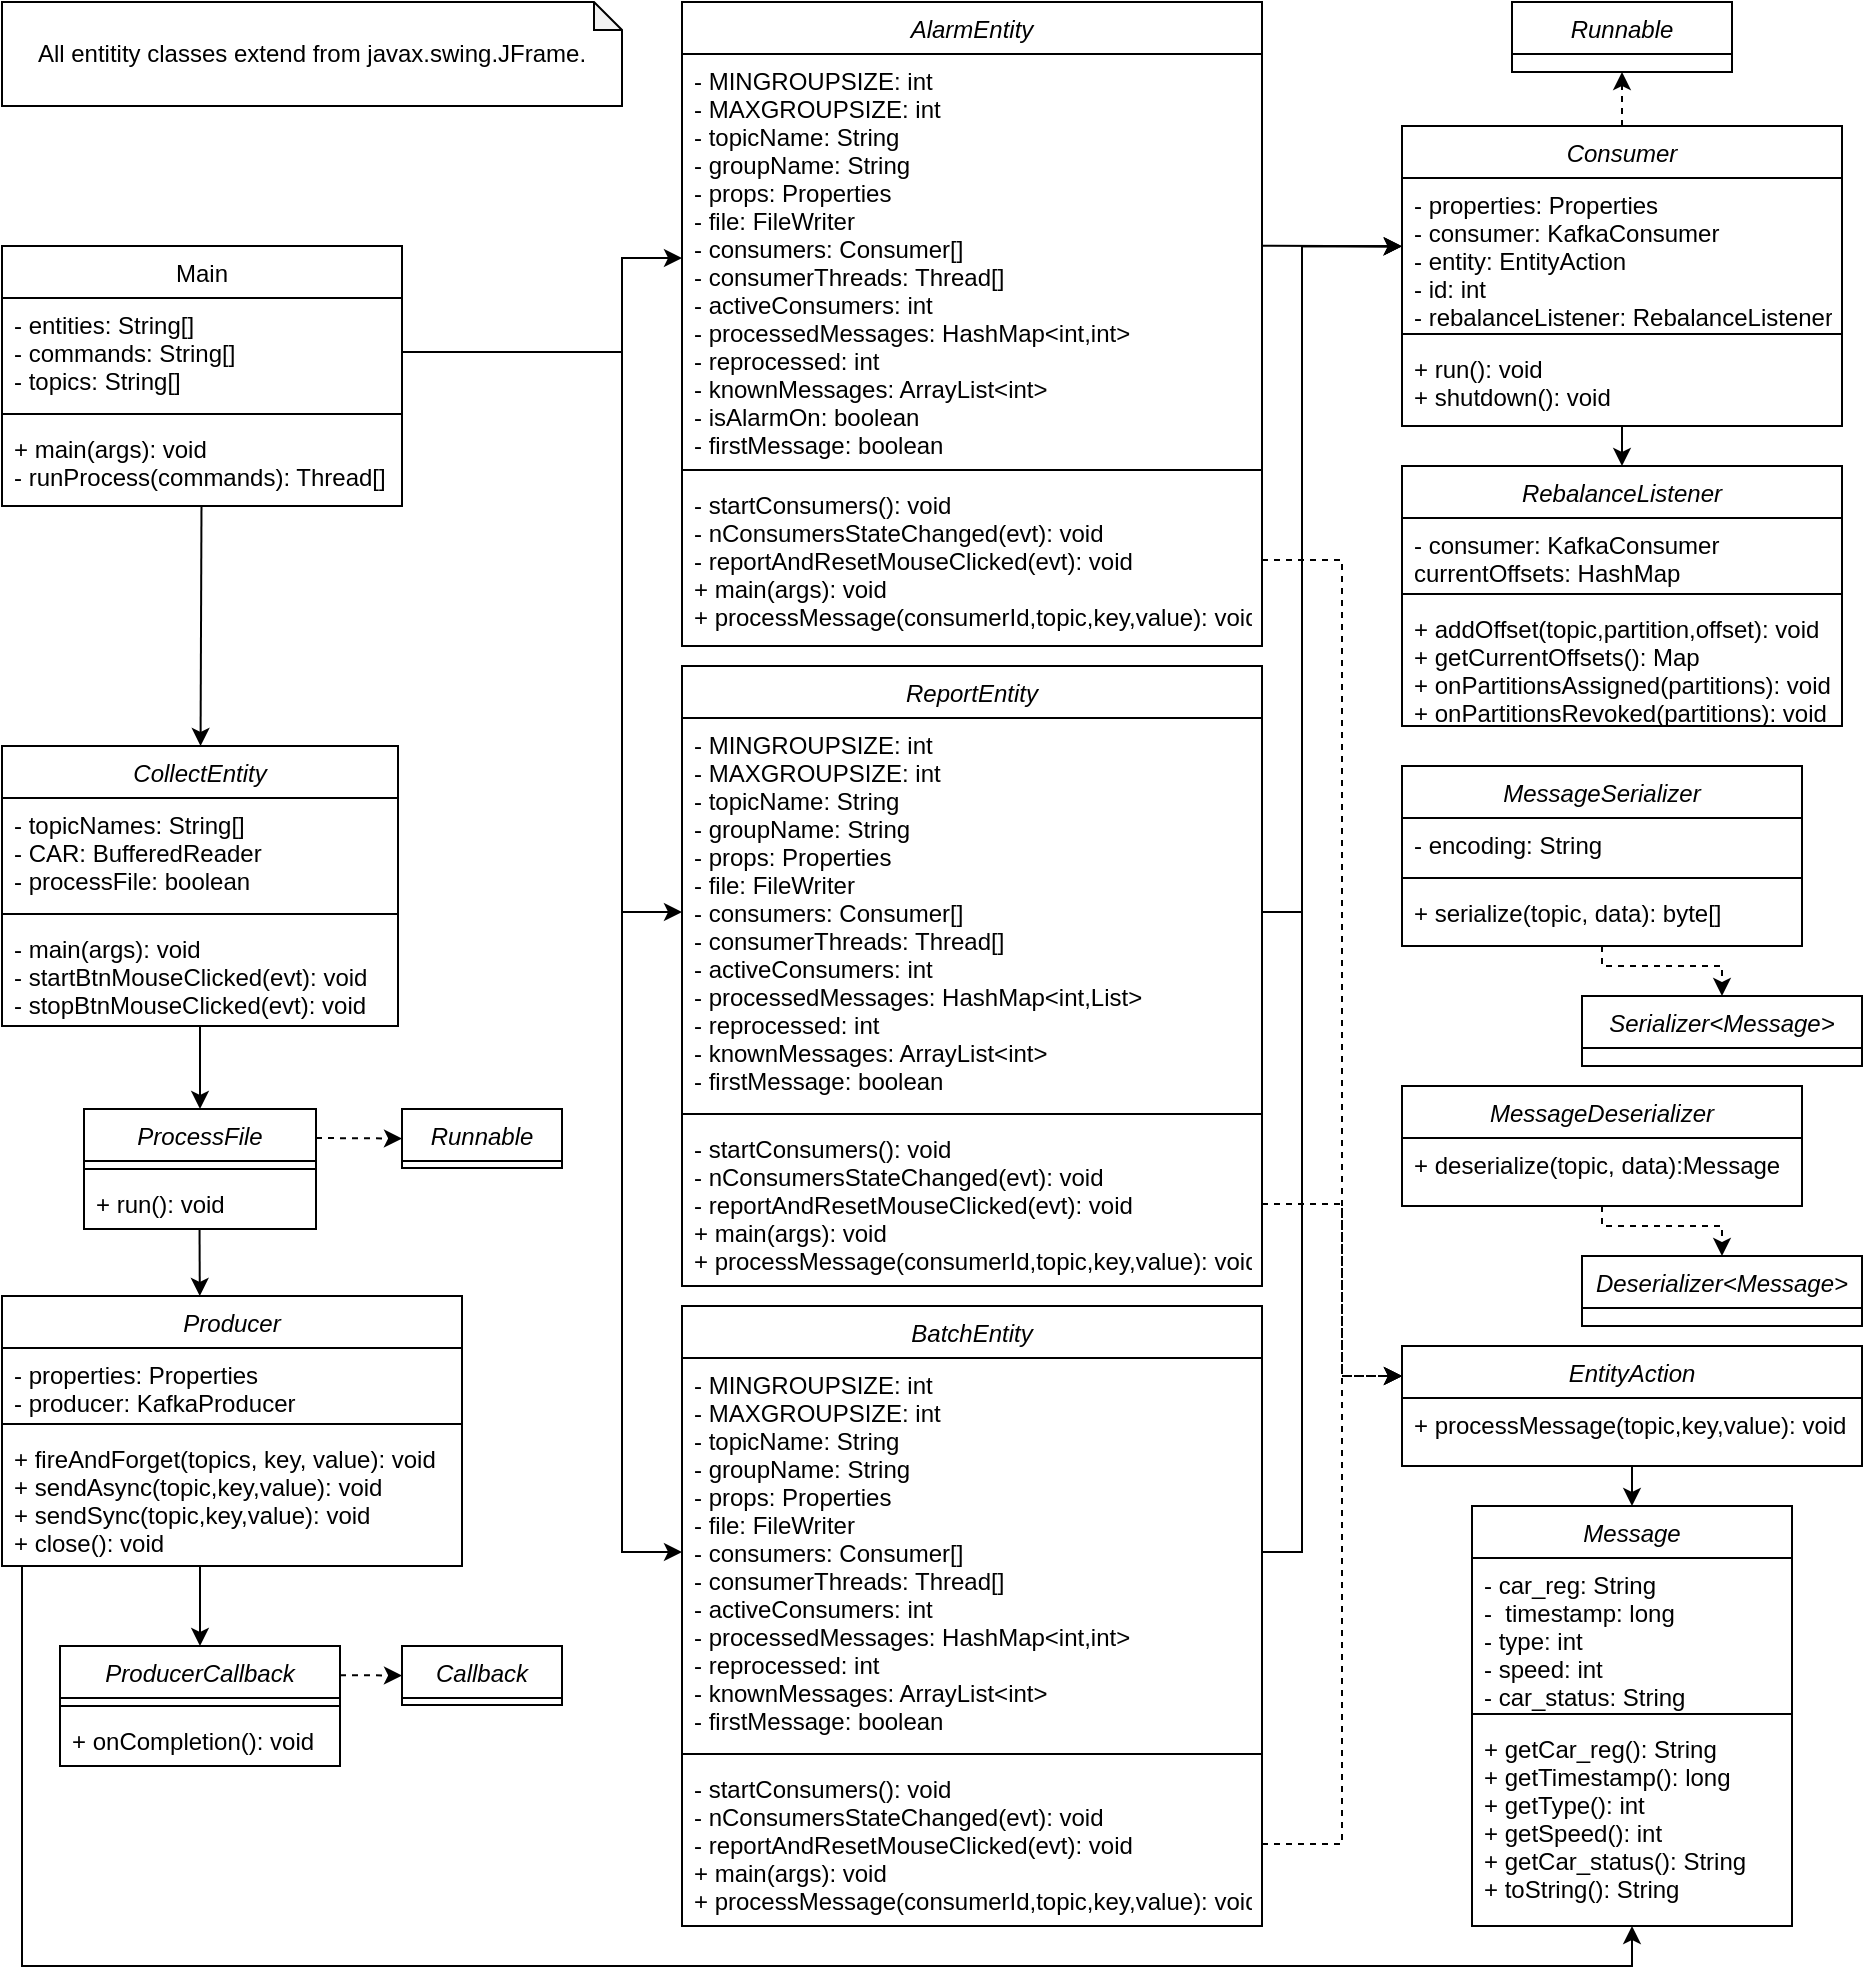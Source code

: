<mxfile version="12.9.14"><diagram id="C5RBs43oDa-KdzZeNtuy" name="Page-1"><mxGraphModel dx="1570" dy="995" grid="1" gridSize="10" guides="1" tooltips="1" connect="1" arrows="1" fold="1" page="1" pageScale="1" pageWidth="827" pageHeight="1169" math="0" shadow="0"><root><mxCell id="WIyWlLk6GJQsqaUBKTNV-0"/><mxCell id="WIyWlLk6GJQsqaUBKTNV-1" parent="WIyWlLk6GJQsqaUBKTNV-0"/><mxCell id="ToIGd6SD2si8wc4XMmvO-123" style="edgeStyle=none;rounded=0;orthogonalLoop=1;jettySize=auto;html=1;exitX=1;exitY=0.5;exitDx=0;exitDy=0;entryX=0;entryY=0.5;entryDx=0;entryDy=0;" parent="WIyWlLk6GJQsqaUBKTNV-1" source="zkfFHV4jXpPFQw0GAbJ--14" target="ToIGd6SD2si8wc4XMmvO-56" edge="1"><mxGeometry relative="1" as="geometry"><mxPoint x="340" y="423" as="targetPoint"/><Array as="points"><mxPoint x="310" y="175"/><mxPoint x="310" y="455"/></Array></mxGeometry></mxCell><mxCell id="ToIGd6SD2si8wc4XMmvO-124" style="edgeStyle=none;rounded=0;orthogonalLoop=1;jettySize=auto;html=1;" parent="WIyWlLk6GJQsqaUBKTNV-1" source="zkfFHV4jXpPFQw0GAbJ--13" target="ToIGd6SD2si8wc4XMmvO-75" edge="1"><mxGeometry relative="1" as="geometry"/></mxCell><mxCell id="ToIGd6SD2si8wc4XMmvO-125" style="edgeStyle=none;rounded=0;orthogonalLoop=1;jettySize=auto;html=1;exitX=1;exitY=0.5;exitDx=0;exitDy=0;entryX=0;entryY=0.5;entryDx=0;entryDy=0;" parent="WIyWlLk6GJQsqaUBKTNV-1" source="zkfFHV4jXpPFQw0GAbJ--14" target="ToIGd6SD2si8wc4XMmvO-66" edge="1"><mxGeometry relative="1" as="geometry"><Array as="points"><mxPoint x="310" y="175"/><mxPoint x="310" y="775"/></Array></mxGeometry></mxCell><mxCell id="ToIGd6SD2si8wc4XMmvO-106" style="rounded=0;orthogonalLoop=1;jettySize=auto;html=1;exitX=1;exitY=0.47;exitDx=0;exitDy=0;entryX=0;entryY=0.461;entryDx=0;entryDy=0;exitPerimeter=0;entryPerimeter=0;" parent="WIyWlLk6GJQsqaUBKTNV-1" source="zkfFHV4jXpPFQw0GAbJ--1" target="ToIGd6SD2si8wc4XMmvO-13" edge="1"><mxGeometry relative="1" as="geometry"><mxPoint x="640" y="82" as="sourcePoint"/><mxPoint x="810" y="72" as="targetPoint"/></mxGeometry></mxCell><mxCell id="ToIGd6SD2si8wc4XMmvO-108" style="edgeStyle=none;rounded=0;orthogonalLoop=1;jettySize=auto;html=1;exitX=1;exitY=0.5;exitDx=0;exitDy=0;entryX=0;entryY=0.461;entryDx=0;entryDy=0;entryPerimeter=0;" parent="WIyWlLk6GJQsqaUBKTNV-1" source="ToIGd6SD2si8wc4XMmvO-56" target="ToIGd6SD2si8wc4XMmvO-13" edge="1"><mxGeometry relative="1" as="geometry"><mxPoint x="570" y="423" as="sourcePoint"/><mxPoint x="800" y="72" as="targetPoint"/><Array as="points"><mxPoint x="650" y="455"/><mxPoint x="650" y="122"/></Array></mxGeometry></mxCell><mxCell id="ToIGd6SD2si8wc4XMmvO-119" style="edgeStyle=none;rounded=0;orthogonalLoop=1;jettySize=auto;html=1;exitX=0.5;exitY=0;exitDx=0;exitDy=0;entryX=0.5;entryY=1;entryDx=0;entryDy=0;dashed=1;" parent="WIyWlLk6GJQsqaUBKTNV-1" source="ToIGd6SD2si8wc4XMmvO-12" target="ToIGd6SD2si8wc4XMmvO-105" edge="1"><mxGeometry relative="1" as="geometry"/></mxCell><mxCell id="ToIGd6SD2si8wc4XMmvO-117" style="edgeStyle=none;rounded=0;orthogonalLoop=1;jettySize=auto;html=1;exitX=0.5;exitY=1;exitDx=0;exitDy=0;" parent="WIyWlLk6GJQsqaUBKTNV-1" source="ToIGd6SD2si8wc4XMmvO-20" target="djzo6ufo9BDsTXy2vTXH-25" edge="1"><mxGeometry relative="1" as="geometry"/></mxCell><mxCell id="ToIGd6SD2si8wc4XMmvO-122" style="edgeStyle=none;rounded=0;orthogonalLoop=1;jettySize=auto;html=1;exitX=1;exitY=0.5;exitDx=0;exitDy=0;entryX=0;entryY=0.5;entryDx=0;entryDy=0;" parent="WIyWlLk6GJQsqaUBKTNV-1" source="zkfFHV4jXpPFQw0GAbJ--14" target="zkfFHV4jXpPFQw0GAbJ--1" edge="1"><mxGeometry relative="1" as="geometry"><mxPoint x="150" y="169.0" as="targetPoint"/><Array as="points"><mxPoint x="310" y="175"/><mxPoint x="310" y="128"/></Array></mxGeometry></mxCell><mxCell id="ToIGd6SD2si8wc4XMmvO-129" style="edgeStyle=none;rounded=0;orthogonalLoop=1;jettySize=auto;html=1;exitX=0.5;exitY=1;exitDx=0;exitDy=0;entryX=0.5;entryY=0;entryDx=0;entryDy=0;dashed=1;" parent="WIyWlLk6GJQsqaUBKTNV-1" source="ToIGd6SD2si8wc4XMmvO-32" target="ToIGd6SD2si8wc4XMmvO-102" edge="1"><mxGeometry relative="1" as="geometry"><Array as="points"><mxPoint x="800" y="612"/><mxPoint x="860" y="612"/></Array></mxGeometry></mxCell><mxCell id="ToIGd6SD2si8wc4XMmvO-130" style="edgeStyle=none;rounded=0;orthogonalLoop=1;jettySize=auto;html=1;exitX=0.5;exitY=1;exitDx=0;exitDy=0;entryX=0.5;entryY=0;entryDx=0;entryDy=0;dashed=1;" parent="WIyWlLk6GJQsqaUBKTNV-1" source="ToIGd6SD2si8wc4XMmvO-28" target="ToIGd6SD2si8wc4XMmvO-104" edge="1"><mxGeometry relative="1" as="geometry"><Array as="points"><mxPoint x="800" y="482"/><mxPoint x="860" y="482"/></Array></mxGeometry></mxCell><mxCell id="ToIGd6SD2si8wc4XMmvO-131" style="edgeStyle=none;rounded=0;orthogonalLoop=1;jettySize=auto;html=1;exitX=1;exitY=0.5;exitDx=0;exitDy=0;entryX=-0.001;entryY=0.464;entryDx=0;entryDy=0;entryPerimeter=0;" parent="WIyWlLk6GJQsqaUBKTNV-1" source="ToIGd6SD2si8wc4XMmvO-66" target="ToIGd6SD2si8wc4XMmvO-13" edge="1"><mxGeometry relative="1" as="geometry"><mxPoint x="800" y="112" as="targetPoint"/><Array as="points"><mxPoint x="650" y="775"/><mxPoint x="650" y="132"/><mxPoint x="650" y="122"/></Array></mxGeometry></mxCell><mxCell id="ToIGd6SD2si8wc4XMmvO-135" style="edgeStyle=none;rounded=0;orthogonalLoop=1;jettySize=auto;html=1;" parent="WIyWlLk6GJQsqaUBKTNV-1" target="djzo6ufo9BDsTXy2vTXH-25" edge="1"><mxGeometry relative="1" as="geometry"><mxPoint x="10" y="782" as="sourcePoint"/><Array as="points"><mxPoint x="10" y="982"/><mxPoint x="815" y="982"/></Array></mxGeometry></mxCell><mxCell id="ToIGd6SD2si8wc4XMmvO-132" style="edgeStyle=none;rounded=0;orthogonalLoop=1;jettySize=auto;html=1;entryX=0;entryY=0.25;entryDx=0;entryDy=0;dashed=1;exitX=1;exitY=0.5;exitDx=0;exitDy=0;" parent="WIyWlLk6GJQsqaUBKTNV-1" source="zkfFHV4jXpPFQw0GAbJ--5" target="ToIGd6SD2si8wc4XMmvO-20" edge="1"><mxGeometry relative="1" as="geometry"><mxPoint x="430" y="169.0" as="sourcePoint"/><Array as="points"><mxPoint x="670" y="279"/><mxPoint x="670" y="687"/></Array></mxGeometry></mxCell><mxCell id="ToIGd6SD2si8wc4XMmvO-133" style="edgeStyle=none;rounded=0;orthogonalLoop=1;jettySize=auto;html=1;entryX=0;entryY=0.25;entryDx=0;entryDy=0;dashed=1;exitX=1;exitY=0.5;exitDx=0;exitDy=0;" parent="WIyWlLk6GJQsqaUBKTNV-1" source="ToIGd6SD2si8wc4XMmvO-61" target="ToIGd6SD2si8wc4XMmvO-20" edge="1"><mxGeometry relative="1" as="geometry"><Array as="points"><mxPoint x="670" y="601"/><mxPoint x="670" y="687"/></Array></mxGeometry></mxCell><mxCell id="ToIGd6SD2si8wc4XMmvO-134" style="edgeStyle=none;rounded=0;orthogonalLoop=1;jettySize=auto;html=1;entryX=0;entryY=0.25;entryDx=0;entryDy=0;dashed=1;exitX=1;exitY=0.5;exitDx=0;exitDy=0;" parent="WIyWlLk6GJQsqaUBKTNV-1" source="ToIGd6SD2si8wc4XMmvO-71" target="ToIGd6SD2si8wc4XMmvO-20" edge="1"><mxGeometry relative="1" as="geometry"><mxPoint x="650" y="742" as="sourcePoint"/><Array as="points"><mxPoint x="670" y="921"/><mxPoint x="670" y="687"/></Array></mxGeometry></mxCell><mxCell id="djzo6ufo9BDsTXy2vTXH-6" style="edgeStyle=none;rounded=0;orthogonalLoop=1;jettySize=auto;html=1;dashed=1;entryX=0;entryY=0.5;entryDx=0;entryDy=0;" edge="1" parent="WIyWlLk6GJQsqaUBKTNV-1" target="djzo6ufo9BDsTXy2vTXH-5"><mxGeometry relative="1" as="geometry"><mxPoint x="157" y="568" as="sourcePoint"/><mxPoint x="272" y="522" as="targetPoint"/><Array as="points"/></mxGeometry></mxCell><mxCell id="djzo6ufo9BDsTXy2vTXH-7" style="edgeStyle=none;rounded=0;orthogonalLoop=1;jettySize=auto;html=1;entryX=0.5;entryY=0;entryDx=0;entryDy=0;exitX=0.5;exitY=1;exitDx=0;exitDy=0;exitPerimeter=0;" edge="1" parent="WIyWlLk6GJQsqaUBKTNV-1" source="ToIGd6SD2si8wc4XMmvO-83" target="djzo6ufo9BDsTXy2vTXH-1"><mxGeometry relative="1" as="geometry"><mxPoint x="166.5" y="622" as="sourcePoint"/><mxPoint x="524" y="537" as="targetPoint"/><Array as="points"/></mxGeometry></mxCell><mxCell id="djzo6ufo9BDsTXy2vTXH-8" value="&lt;div align=&quot;center&quot;&gt;All entitity classes extend from javax.swing.JFrame.&lt;/div&gt;" style="shape=note;whiteSpace=wrap;html=1;backgroundOutline=1;darkOpacity=0.05;align=center;size=14;" vertex="1" parent="WIyWlLk6GJQsqaUBKTNV-1"><mxGeometry width="310" height="52" as="geometry"/></mxCell><mxCell id="djzo6ufo9BDsTXy2vTXH-15" style="edgeStyle=none;rounded=0;orthogonalLoop=1;jettySize=auto;html=1;entryX=0.43;entryY=0;entryDx=0;entryDy=0;entryPerimeter=0;exitX=0.498;exitY=1.004;exitDx=0;exitDy=0;exitPerimeter=0;" edge="1" parent="WIyWlLk6GJQsqaUBKTNV-1" source="djzo6ufo9BDsTXy2vTXH-4" target="ToIGd6SD2si8wc4XMmvO-88"><mxGeometry relative="1" as="geometry"><mxPoint x="115" y="613" as="sourcePoint"/><mxPoint x="109.0" y="563.5" as="targetPoint"/><Array as="points"/></mxGeometry></mxCell><mxCell id="djzo6ufo9BDsTXy2vTXH-18" style="edgeStyle=none;rounded=0;orthogonalLoop=1;jettySize=auto;html=1;dashed=1;entryX=0;entryY=0.5;entryDx=0;entryDy=0;" edge="1" parent="WIyWlLk6GJQsqaUBKTNV-1" target="djzo6ufo9BDsTXy2vTXH-22"><mxGeometry relative="1" as="geometry"><mxPoint x="157" y="836.5" as="sourcePoint"/><mxPoint x="272" y="790.5" as="targetPoint"/><Array as="points"/></mxGeometry></mxCell><mxCell id="djzo6ufo9BDsTXy2vTXH-23" style="edgeStyle=none;rounded=0;orthogonalLoop=1;jettySize=auto;html=1;entryX=0.5;entryY=0;entryDx=0;entryDy=0;" edge="1" parent="WIyWlLk6GJQsqaUBKTNV-1" target="djzo6ufo9BDsTXy2vTXH-19"><mxGeometry relative="1" as="geometry"><mxPoint x="99" y="782" as="sourcePoint"/><mxPoint x="125" y="657.0" as="targetPoint"/><Array as="points"/></mxGeometry></mxCell><mxCell id="djzo6ufo9BDsTXy2vTXH-37" style="edgeStyle=none;rounded=0;orthogonalLoop=1;jettySize=auto;html=1;entryX=0.5;entryY=0;entryDx=0;entryDy=0;" edge="1" parent="WIyWlLk6GJQsqaUBKTNV-1" source="ToIGd6SD2si8wc4XMmvO-12" target="djzo6ufo9BDsTXy2vTXH-33"><mxGeometry relative="1" as="geometry"><mxPoint x="820.0" y="72" as="sourcePoint"/><mxPoint x="820.0" y="45" as="targetPoint"/></mxGeometry></mxCell><mxCell id="ToIGd6SD2si8wc4XMmvO-55" value="ReportEntity" style="swimlane;fontStyle=2;align=center;verticalAlign=top;childLayout=stackLayout;horizontal=1;startSize=26;horizontalStack=0;resizeParent=1;resizeLast=0;collapsible=1;marginBottom=0;rounded=0;shadow=0;strokeWidth=1;" parent="WIyWlLk6GJQsqaUBKTNV-1" vertex="1"><mxGeometry x="340" y="332" width="290" height="310" as="geometry"><mxRectangle x="230" y="140" width="160" height="26" as="alternateBounds"/></mxGeometry></mxCell><mxCell id="ToIGd6SD2si8wc4XMmvO-56" value="- MINGROUPSIZE: int&#xA;- MAXGROUPSIZE: int&#xA;- topicName: String&#xA;- groupName: String&#xA;- props: Properties&#xA;- file: FileWriter&#xA;- consumers: Consumer[]&#xA;- consumerThreads: Thread[]&#xA;- activeConsumers: int&#xA;- processedMessages: HashMap&lt;int,List&gt;&#xA;- reprocessed: int&#xA;- knownMessages: ArrayList&lt;int&gt;&#xA;- firstMessage: boolean&#xA;&#xA;&#xA;&#xA;&#xA;" style="text;align=left;verticalAlign=top;spacingLeft=4;spacingRight=4;overflow=hidden;rotatable=0;points=[[0,0.5],[1,0.5]];portConstraint=eastwest;" parent="ToIGd6SD2si8wc4XMmvO-55" vertex="1"><mxGeometry y="26" width="290" height="194" as="geometry"/></mxCell><mxCell id="ToIGd6SD2si8wc4XMmvO-60" value="" style="line;html=1;strokeWidth=1;align=left;verticalAlign=middle;spacingTop=-1;spacingLeft=3;spacingRight=3;rotatable=0;labelPosition=right;points=[];portConstraint=eastwest;" parent="ToIGd6SD2si8wc4XMmvO-55" vertex="1"><mxGeometry y="220" width="290" height="8" as="geometry"/></mxCell><mxCell id="ToIGd6SD2si8wc4XMmvO-61" value="- startConsumers(): void&#xA;- nConsumersStateChanged(evt): void&#xA;- reportAndResetMouseClicked(evt): void&#xA;+ main(args): void&#xA;+ processMessage(consumerId,topic,key,value): void" style="text;align=left;verticalAlign=top;spacingLeft=4;spacingRight=4;overflow=hidden;rotatable=0;points=[[0,0.5],[1,0.5]];portConstraint=eastwest;" parent="ToIGd6SD2si8wc4XMmvO-55" vertex="1"><mxGeometry y="228" width="290" height="82" as="geometry"/></mxCell><mxCell id="ToIGd6SD2si8wc4XMmvO-65" value="BatchEntity" style="swimlane;fontStyle=2;align=center;verticalAlign=top;childLayout=stackLayout;horizontal=1;startSize=26;horizontalStack=0;resizeParent=1;resizeLast=0;collapsible=1;marginBottom=0;rounded=0;shadow=0;strokeWidth=1;" parent="WIyWlLk6GJQsqaUBKTNV-1" vertex="1"><mxGeometry x="340" y="652" width="290" height="310" as="geometry"><mxRectangle x="230" y="140" width="160" height="26" as="alternateBounds"/></mxGeometry></mxCell><mxCell id="ToIGd6SD2si8wc4XMmvO-66" value="- MINGROUPSIZE: int&#xA;- MAXGROUPSIZE: int&#xA;- topicName: String&#xA;- groupName: String&#xA;- props: Properties&#xA;- file: FileWriter&#xA;- consumers: Consumer[]&#xA;- consumerThreads: Thread[]&#xA;- activeConsumers: int&#xA;- processedMessages: HashMap&lt;int,int&gt;&#xA;- reprocessed: int&#xA;- knownMessages: ArrayList&lt;int&gt;&#xA;- firstMessage: boolean&#xA;&#xA;&#xA;&#xA;&#xA;&#xA;&#xA;" style="text;align=left;verticalAlign=top;spacingLeft=4;spacingRight=4;overflow=hidden;rotatable=0;points=[[0,0.5],[1,0.5]];portConstraint=eastwest;" parent="ToIGd6SD2si8wc4XMmvO-65" vertex="1"><mxGeometry y="26" width="290" height="194" as="geometry"/></mxCell><mxCell id="ToIGd6SD2si8wc4XMmvO-70" value="" style="line;html=1;strokeWidth=1;align=left;verticalAlign=middle;spacingTop=-1;spacingLeft=3;spacingRight=3;rotatable=0;labelPosition=right;points=[];portConstraint=eastwest;" parent="ToIGd6SD2si8wc4XMmvO-65" vertex="1"><mxGeometry y="220" width="290" height="8" as="geometry"/></mxCell><mxCell id="ToIGd6SD2si8wc4XMmvO-71" value="- startConsumers(): void&#xA;- nConsumersStateChanged(evt): void&#xA;- reportAndResetMouseClicked(evt): void&#xA;+ main(args): void&#xA;+ processMessage(consumerId,topic,key,value): void" style="text;align=left;verticalAlign=top;spacingLeft=4;spacingRight=4;overflow=hidden;rotatable=0;points=[[0,0.5],[1,0.5]];portConstraint=eastwest;" parent="ToIGd6SD2si8wc4XMmvO-65" vertex="1"><mxGeometry y="228" width="290" height="82" as="geometry"/></mxCell><mxCell id="zkfFHV4jXpPFQw0GAbJ--0" value="AlarmEntity" style="swimlane;fontStyle=2;align=center;verticalAlign=top;childLayout=stackLayout;horizontal=1;startSize=26;horizontalStack=0;resizeParent=1;resizeLast=0;collapsible=1;marginBottom=0;rounded=0;shadow=0;strokeWidth=1;" parent="WIyWlLk6GJQsqaUBKTNV-1" vertex="1"><mxGeometry x="340" width="290" height="322" as="geometry"><mxRectangle x="230" y="140" width="160" height="26" as="alternateBounds"/></mxGeometry></mxCell><mxCell id="zkfFHV4jXpPFQw0GAbJ--1" value="- MINGROUPSIZE: int&#xA;- MAXGROUPSIZE: int&#xA;- topicName: String&#xA;- groupName: String&#xA;- props: Properties&#xA;- file: FileWriter&#xA;- consumers: Consumer[]&#xA;- consumerThreads: Thread[]&#xA;- activeConsumers: int&#xA;- processedMessages: HashMap&lt;int,int&gt;&#xA;- reprocessed: int&#xA;- knownMessages: ArrayList&lt;int&gt;&#xA;- isAlarmOn: boolean&#xA;- firstMessage: boolean&#xA;&#xA;&#xA;" style="text;align=left;verticalAlign=top;spacingLeft=4;spacingRight=4;overflow=hidden;rotatable=0;points=[[0,0.5],[1,0.5]];portConstraint=eastwest;" parent="zkfFHV4jXpPFQw0GAbJ--0" vertex="1"><mxGeometry y="26" width="290" height="204" as="geometry"/></mxCell><mxCell id="zkfFHV4jXpPFQw0GAbJ--4" value="" style="line;html=1;strokeWidth=1;align=left;verticalAlign=middle;spacingTop=-1;spacingLeft=3;spacingRight=3;rotatable=0;labelPosition=right;points=[];portConstraint=eastwest;" parent="zkfFHV4jXpPFQw0GAbJ--0" vertex="1"><mxGeometry y="230" width="290" height="8" as="geometry"/></mxCell><mxCell id="zkfFHV4jXpPFQw0GAbJ--5" value="- startConsumers(): void&#xA;- nConsumersStateChanged(evt): void&#xA;- reportAndResetMouseClicked(evt): void&#xA;+ main(args): void&#xA;+ processMessage(consumerId,topic,key,value): void" style="text;align=left;verticalAlign=top;spacingLeft=4;spacingRight=4;overflow=hidden;rotatable=0;points=[[0,0.5],[1,0.5]];portConstraint=eastwest;" parent="zkfFHV4jXpPFQw0GAbJ--0" vertex="1"><mxGeometry y="238" width="290" height="82" as="geometry"/></mxCell><mxCell id="djzo6ufo9BDsTXy2vTXH-25" value="Message" style="swimlane;fontStyle=2;align=center;verticalAlign=top;childLayout=stackLayout;horizontal=1;startSize=26;horizontalStack=0;resizeParent=1;resizeLast=0;collapsible=1;marginBottom=0;rounded=0;shadow=0;strokeWidth=1;" vertex="1" parent="WIyWlLk6GJQsqaUBKTNV-1"><mxGeometry x="735" y="752" width="160" height="210" as="geometry"><mxRectangle x="230" y="140" width="160" height="26" as="alternateBounds"/></mxGeometry></mxCell><mxCell id="djzo6ufo9BDsTXy2vTXH-26" value="- car_reg: String&#xA;-  timestamp: long&#xA;- type: int&#xA;- speed: int&#xA;- car_status: String" style="text;align=left;verticalAlign=top;spacingLeft=4;spacingRight=4;overflow=hidden;rotatable=0;points=[[0,0.5],[1,0.5]];portConstraint=eastwest;" vertex="1" parent="djzo6ufo9BDsTXy2vTXH-25"><mxGeometry y="26" width="160" height="74" as="geometry"/></mxCell><mxCell id="djzo6ufo9BDsTXy2vTXH-27" value="" style="line;html=1;strokeWidth=1;align=left;verticalAlign=middle;spacingTop=-1;spacingLeft=3;spacingRight=3;rotatable=0;labelPosition=right;points=[];portConstraint=eastwest;" vertex="1" parent="djzo6ufo9BDsTXy2vTXH-25"><mxGeometry y="100" width="160" height="8" as="geometry"/></mxCell><mxCell id="djzo6ufo9BDsTXy2vTXH-28" value="+ getCar_reg(): String&#xA;+ getTimestamp(): long&#xA;+ getType(): int&#xA;+ getSpeed(): int&#xA;+ getCar_status(): String&#xA;+ toString(): String" style="text;align=left;verticalAlign=top;spacingLeft=4;spacingRight=4;overflow=hidden;rotatable=0;points=[[0,0.5],[1,0.5]];portConstraint=eastwest;" vertex="1" parent="djzo6ufo9BDsTXy2vTXH-25"><mxGeometry y="108" width="160" height="102" as="geometry"/></mxCell><mxCell id="ToIGd6SD2si8wc4XMmvO-12" value="Consumer" style="swimlane;fontStyle=2;align=center;verticalAlign=top;childLayout=stackLayout;horizontal=1;startSize=26;horizontalStack=0;resizeParent=1;resizeLast=0;collapsible=1;marginBottom=0;rounded=0;shadow=0;strokeWidth=1;" parent="WIyWlLk6GJQsqaUBKTNV-1" vertex="1"><mxGeometry x="700" y="62" width="220" height="150" as="geometry"><mxRectangle x="230" y="140" width="160" height="26" as="alternateBounds"/></mxGeometry></mxCell><mxCell id="ToIGd6SD2si8wc4XMmvO-13" value="- properties: Properties&#xA;- consumer: KafkaConsumer&#xA;- entity: EntityAction&#xA;- id: int&#xA;- rebalanceListener: RebalanceListener&#xA;- done: boolean" style="text;align=left;verticalAlign=top;spacingLeft=4;spacingRight=4;overflow=hidden;rotatable=0;points=[[0,0.5],[1,0.5]];portConstraint=eastwest;" parent="ToIGd6SD2si8wc4XMmvO-12" vertex="1"><mxGeometry y="26" width="220" height="74" as="geometry"/></mxCell><mxCell id="ToIGd6SD2si8wc4XMmvO-14" value="" style="line;html=1;strokeWidth=1;align=left;verticalAlign=middle;spacingTop=-1;spacingLeft=3;spacingRight=3;rotatable=0;labelPosition=right;points=[];portConstraint=eastwest;" parent="ToIGd6SD2si8wc4XMmvO-12" vertex="1"><mxGeometry y="100" width="220" height="8" as="geometry"/></mxCell><mxCell id="ToIGd6SD2si8wc4XMmvO-15" value="+ run(): void&#xA;+ shutdown(): void" style="text;align=left;verticalAlign=top;spacingLeft=4;spacingRight=4;overflow=hidden;rotatable=0;points=[[0,0.5],[1,0.5]];portConstraint=eastwest;" parent="ToIGd6SD2si8wc4XMmvO-12" vertex="1"><mxGeometry y="108" width="220" height="42" as="geometry"/></mxCell><mxCell id="ToIGd6SD2si8wc4XMmvO-20" value="EntityAction" style="swimlane;fontStyle=2;align=center;verticalAlign=top;childLayout=stackLayout;horizontal=1;startSize=26;horizontalStack=0;resizeParent=1;resizeLast=0;collapsible=1;marginBottom=0;rounded=0;shadow=0;strokeWidth=1;" parent="WIyWlLk6GJQsqaUBKTNV-1" vertex="1"><mxGeometry x="700" y="672" width="230" height="60" as="geometry"><mxRectangle x="230" y="140" width="160" height="26" as="alternateBounds"/></mxGeometry></mxCell><mxCell id="ToIGd6SD2si8wc4XMmvO-23" value="+ processMessage(topic,key,value): void" style="text;align=left;verticalAlign=top;spacingLeft=4;spacingRight=4;overflow=hidden;rotatable=0;points=[[0,0.5],[1,0.5]];portConstraint=eastwest;" parent="ToIGd6SD2si8wc4XMmvO-20" vertex="1"><mxGeometry y="26" width="230" height="26" as="geometry"/></mxCell><mxCell id="zkfFHV4jXpPFQw0GAbJ--13" value="Main" style="swimlane;fontStyle=0;align=center;verticalAlign=top;childLayout=stackLayout;horizontal=1;startSize=26;horizontalStack=0;resizeParent=1;resizeLast=0;collapsible=1;marginBottom=0;rounded=0;shadow=0;strokeWidth=1;" parent="WIyWlLk6GJQsqaUBKTNV-1" vertex="1"><mxGeometry y="122" width="200" height="130" as="geometry"><mxRectangle x="340" y="380" width="170" height="26" as="alternateBounds"/></mxGeometry></mxCell><mxCell id="zkfFHV4jXpPFQw0GAbJ--14" value="- entities: String[]&#xA;- commands: String[]&#xA;- topics: String[]" style="text;align=left;verticalAlign=top;spacingLeft=4;spacingRight=4;overflow=hidden;rotatable=0;points=[[0,0.5],[1,0.5]];portConstraint=eastwest;" parent="zkfFHV4jXpPFQw0GAbJ--13" vertex="1"><mxGeometry y="26" width="200" height="54" as="geometry"/></mxCell><mxCell id="zkfFHV4jXpPFQw0GAbJ--15" value="" style="line;html=1;strokeWidth=1;align=left;verticalAlign=middle;spacingTop=-1;spacingLeft=3;spacingRight=3;rotatable=0;labelPosition=right;points=[];portConstraint=eastwest;" parent="zkfFHV4jXpPFQw0GAbJ--13" vertex="1"><mxGeometry y="80" width="200" height="8" as="geometry"/></mxCell><mxCell id="ToIGd6SD2si8wc4XMmvO-36" value="+ main(args): void&#xA;- runProcess(commands): Thread[]" style="text;align=left;verticalAlign=top;spacingLeft=4;spacingRight=4;overflow=hidden;rotatable=0;points=[[0,0.5],[1,0.5]];portConstraint=eastwest;" parent="zkfFHV4jXpPFQw0GAbJ--13" vertex="1"><mxGeometry y="88" width="200" height="42" as="geometry"/></mxCell><mxCell id="djzo6ufo9BDsTXy2vTXH-1" value="ProcessFile" style="swimlane;fontStyle=2;align=center;verticalAlign=top;childLayout=stackLayout;horizontal=1;startSize=26;horizontalStack=0;resizeParent=1;resizeLast=0;collapsible=1;marginBottom=0;rounded=0;shadow=0;strokeWidth=1;" vertex="1" parent="WIyWlLk6GJQsqaUBKTNV-1"><mxGeometry x="41" y="553.5" width="116" height="60" as="geometry"><mxRectangle x="230" y="140" width="160" height="26" as="alternateBounds"/></mxGeometry></mxCell><mxCell id="djzo6ufo9BDsTXy2vTXH-3" value="" style="line;html=1;strokeWidth=1;align=left;verticalAlign=middle;spacingTop=-1;spacingLeft=3;spacingRight=3;rotatable=0;labelPosition=right;points=[];portConstraint=eastwest;" vertex="1" parent="djzo6ufo9BDsTXy2vTXH-1"><mxGeometry y="26" width="116" height="8" as="geometry"/></mxCell><mxCell id="djzo6ufo9BDsTXy2vTXH-4" value="+ run(): void" style="text;align=left;verticalAlign=top;spacingLeft=4;spacingRight=4;overflow=hidden;rotatable=0;points=[[0,0.5],[1,0.5]];portConstraint=eastwest;" vertex="1" parent="djzo6ufo9BDsTXy2vTXH-1"><mxGeometry y="34" width="116" height="26" as="geometry"/></mxCell><mxCell id="ToIGd6SD2si8wc4XMmvO-88" value="Producer" style="swimlane;fontStyle=2;align=center;verticalAlign=top;childLayout=stackLayout;horizontal=1;startSize=26;horizontalStack=0;resizeParent=1;resizeLast=0;collapsible=1;marginBottom=0;rounded=0;shadow=0;strokeWidth=1;" parent="WIyWlLk6GJQsqaUBKTNV-1" vertex="1"><mxGeometry y="647" width="230" height="135" as="geometry"><mxRectangle x="230" y="140" width="160" height="26" as="alternateBounds"/></mxGeometry></mxCell><mxCell id="ToIGd6SD2si8wc4XMmvO-89" value="- properties: Properties&#xA;- producer: KafkaProducer" style="text;align=left;verticalAlign=top;spacingLeft=4;spacingRight=4;overflow=hidden;rotatable=0;points=[[0,0.5],[1,0.5]];portConstraint=eastwest;" parent="ToIGd6SD2si8wc4XMmvO-88" vertex="1"><mxGeometry y="26" width="230" height="34" as="geometry"/></mxCell><mxCell id="ToIGd6SD2si8wc4XMmvO-92" value="" style="line;html=1;strokeWidth=1;align=left;verticalAlign=middle;spacingTop=-1;spacingLeft=3;spacingRight=3;rotatable=0;labelPosition=right;points=[];portConstraint=eastwest;" parent="ToIGd6SD2si8wc4XMmvO-88" vertex="1"><mxGeometry y="60" width="230" height="8" as="geometry"/></mxCell><mxCell id="ToIGd6SD2si8wc4XMmvO-93" value="+ fireAndForget(topics, key, value): void&#xA;+ sendAsync(topic,key,value): void&#xA;+ sendSync(topic,key,value): void&#xA;+ close(): void" style="text;align=left;verticalAlign=top;spacingLeft=4;spacingRight=4;overflow=hidden;rotatable=0;points=[[0,0.5],[1,0.5]];portConstraint=eastwest;" parent="ToIGd6SD2si8wc4XMmvO-88" vertex="1"><mxGeometry y="68" width="230" height="62" as="geometry"/></mxCell><mxCell id="djzo6ufo9BDsTXy2vTXH-5" value="Runnable" style="swimlane;fontStyle=2;align=center;verticalAlign=top;childLayout=stackLayout;horizontal=1;startSize=26;horizontalStack=0;resizeParent=1;resizeLast=0;collapsible=1;marginBottom=0;rounded=0;shadow=0;strokeWidth=1;" vertex="1" parent="WIyWlLk6GJQsqaUBKTNV-1"><mxGeometry x="200" y="553.5" width="80" height="29.5" as="geometry"><mxRectangle x="230" y="140" width="160" height="26" as="alternateBounds"/></mxGeometry></mxCell><mxCell id="djzo6ufo9BDsTXy2vTXH-19" value="ProducerCallback" style="swimlane;fontStyle=2;align=center;verticalAlign=top;childLayout=stackLayout;horizontal=1;startSize=26;horizontalStack=0;resizeParent=1;resizeLast=0;collapsible=1;marginBottom=0;rounded=0;shadow=0;strokeWidth=1;" vertex="1" parent="WIyWlLk6GJQsqaUBKTNV-1"><mxGeometry x="29" y="822" width="140" height="60" as="geometry"><mxRectangle x="230" y="140" width="160" height="26" as="alternateBounds"/></mxGeometry></mxCell><mxCell id="djzo6ufo9BDsTXy2vTXH-20" value="" style="line;html=1;strokeWidth=1;align=left;verticalAlign=middle;spacingTop=-1;spacingLeft=3;spacingRight=3;rotatable=0;labelPosition=right;points=[];portConstraint=eastwest;" vertex="1" parent="djzo6ufo9BDsTXy2vTXH-19"><mxGeometry y="26" width="140" height="8" as="geometry"/></mxCell><mxCell id="djzo6ufo9BDsTXy2vTXH-21" value="+ onCompletion(): void" style="text;align=left;verticalAlign=top;spacingLeft=4;spacingRight=4;overflow=hidden;rotatable=0;points=[[0,0.5],[1,0.5]];portConstraint=eastwest;" vertex="1" parent="djzo6ufo9BDsTXy2vTXH-19"><mxGeometry y="34" width="140" height="26" as="geometry"/></mxCell><mxCell id="djzo6ufo9BDsTXy2vTXH-22" value="Callback" style="swimlane;fontStyle=2;align=center;verticalAlign=top;childLayout=stackLayout;horizontal=1;startSize=26;horizontalStack=0;resizeParent=1;resizeLast=0;collapsible=1;marginBottom=0;rounded=0;shadow=0;strokeWidth=1;" vertex="1" parent="WIyWlLk6GJQsqaUBKTNV-1"><mxGeometry x="200" y="822" width="80" height="29.5" as="geometry"><mxRectangle x="230" y="140" width="160" height="26" as="alternateBounds"/></mxGeometry></mxCell><mxCell id="ToIGd6SD2si8wc4XMmvO-75" value="CollectEntity" style="swimlane;fontStyle=2;align=center;verticalAlign=top;childLayout=stackLayout;horizontal=1;startSize=26;horizontalStack=0;resizeParent=1;resizeLast=0;collapsible=1;marginBottom=0;rounded=0;shadow=0;strokeWidth=1;" parent="WIyWlLk6GJQsqaUBKTNV-1" vertex="1"><mxGeometry y="372" width="198" height="140" as="geometry"><mxRectangle x="230" y="140" width="160" height="26" as="alternateBounds"/></mxGeometry></mxCell><mxCell id="ToIGd6SD2si8wc4XMmvO-76" value="- topicNames: String[]&#xA;- CAR: BufferedReader&#xA;- processFile: boolean" style="text;align=left;verticalAlign=top;spacingLeft=4;spacingRight=4;overflow=hidden;rotatable=0;points=[[0,0.5],[1,0.5]];portConstraint=eastwest;" parent="ToIGd6SD2si8wc4XMmvO-75" vertex="1"><mxGeometry y="26" width="198" height="54" as="geometry"/></mxCell><mxCell id="ToIGd6SD2si8wc4XMmvO-80" value="" style="line;html=1;strokeWidth=1;align=left;verticalAlign=middle;spacingTop=-1;spacingLeft=3;spacingRight=3;rotatable=0;labelPosition=right;points=[];portConstraint=eastwest;" parent="ToIGd6SD2si8wc4XMmvO-75" vertex="1"><mxGeometry y="80" width="198" height="8" as="geometry"/></mxCell><mxCell id="ToIGd6SD2si8wc4XMmvO-83" value="- main(args): void&#xA;- startBtnMouseClicked(evt): void&#xA;- stopBtnMouseClicked(evt): void" style="text;align=left;verticalAlign=top;spacingLeft=4;spacingRight=4;overflow=hidden;rotatable=0;points=[[0,0.5],[1,0.5]];portConstraint=eastwest;" parent="ToIGd6SD2si8wc4XMmvO-75" vertex="1"><mxGeometry y="88" width="198" height="52" as="geometry"/></mxCell><mxCell id="ToIGd6SD2si8wc4XMmvO-105" value="Runnable" style="swimlane;fontStyle=2;align=center;verticalAlign=top;childLayout=stackLayout;horizontal=1;startSize=26;horizontalStack=0;resizeParent=1;resizeLast=0;collapsible=1;marginBottom=0;rounded=0;shadow=0;strokeWidth=1;" parent="WIyWlLk6GJQsqaUBKTNV-1" vertex="1"><mxGeometry x="755" width="110" height="35" as="geometry"><mxRectangle x="230" y="140" width="160" height="26" as="alternateBounds"/></mxGeometry></mxCell><mxCell id="ToIGd6SD2si8wc4XMmvO-102" value="Deserializer&lt;Message&gt;" style="swimlane;fontStyle=2;align=center;verticalAlign=top;childLayout=stackLayout;horizontal=1;startSize=26;horizontalStack=0;resizeParent=1;resizeLast=0;collapsible=1;marginBottom=0;rounded=0;shadow=0;strokeWidth=1;" parent="WIyWlLk6GJQsqaUBKTNV-1" vertex="1"><mxGeometry x="790" y="627" width="140" height="35" as="geometry"><mxRectangle x="230" y="140" width="160" height="26" as="alternateBounds"/></mxGeometry></mxCell><mxCell id="ToIGd6SD2si8wc4XMmvO-32" value="MessageDeserializer" style="swimlane;fontStyle=2;align=center;verticalAlign=top;childLayout=stackLayout;horizontal=1;startSize=26;horizontalStack=0;resizeParent=1;resizeLast=0;collapsible=1;marginBottom=0;rounded=0;shadow=0;strokeWidth=1;" parent="WIyWlLk6GJQsqaUBKTNV-1" vertex="1"><mxGeometry x="700" y="542" width="200" height="60" as="geometry"><mxRectangle x="230" y="140" width="160" height="26" as="alternateBounds"/></mxGeometry></mxCell><mxCell id="ToIGd6SD2si8wc4XMmvO-35" value="+ deserialize(topic, data):Message" style="text;align=left;verticalAlign=top;spacingLeft=4;spacingRight=4;overflow=hidden;rotatable=0;points=[[0,0.5],[1,0.5]];portConstraint=eastwest;" parent="ToIGd6SD2si8wc4XMmvO-32" vertex="1"><mxGeometry y="26" width="200" height="26" as="geometry"/></mxCell><mxCell id="ToIGd6SD2si8wc4XMmvO-104" value="Serializer&lt;Message&gt;" style="swimlane;fontStyle=2;align=center;verticalAlign=top;childLayout=stackLayout;horizontal=1;startSize=26;horizontalStack=0;resizeParent=1;resizeLast=0;collapsible=1;marginBottom=0;rounded=0;shadow=0;strokeWidth=1;" parent="WIyWlLk6GJQsqaUBKTNV-1" vertex="1"><mxGeometry x="790" y="497" width="140" height="35" as="geometry"><mxRectangle x="230" y="140" width="160" height="26" as="alternateBounds"/></mxGeometry></mxCell><mxCell id="ToIGd6SD2si8wc4XMmvO-28" value="MessageSerializer" style="swimlane;fontStyle=2;align=center;verticalAlign=top;childLayout=stackLayout;horizontal=1;startSize=26;horizontalStack=0;resizeParent=1;resizeLast=0;collapsible=1;marginBottom=0;rounded=0;shadow=0;strokeWidth=1;" parent="WIyWlLk6GJQsqaUBKTNV-1" vertex="1"><mxGeometry x="700" y="382" width="200" height="90" as="geometry"><mxRectangle x="230" y="140" width="160" height="26" as="alternateBounds"/></mxGeometry></mxCell><mxCell id="ToIGd6SD2si8wc4XMmvO-29" value="- encoding: String" style="text;align=left;verticalAlign=top;spacingLeft=4;spacingRight=4;overflow=hidden;rotatable=0;points=[[0,0.5],[1,0.5]];portConstraint=eastwest;" parent="ToIGd6SD2si8wc4XMmvO-28" vertex="1"><mxGeometry y="26" width="200" height="26" as="geometry"/></mxCell><mxCell id="ToIGd6SD2si8wc4XMmvO-30" value="" style="line;html=1;strokeWidth=1;align=left;verticalAlign=middle;spacingTop=-1;spacingLeft=3;spacingRight=3;rotatable=0;labelPosition=right;points=[];portConstraint=eastwest;" parent="ToIGd6SD2si8wc4XMmvO-28" vertex="1"><mxGeometry y="52" width="200" height="8" as="geometry"/></mxCell><mxCell id="ToIGd6SD2si8wc4XMmvO-31" value="+ serialize(topic, data): byte[]" style="text;align=left;verticalAlign=top;spacingLeft=4;spacingRight=4;overflow=hidden;rotatable=0;points=[[0,0.5],[1,0.5]];portConstraint=eastwest;" parent="ToIGd6SD2si8wc4XMmvO-28" vertex="1"><mxGeometry y="60" width="200" height="26" as="geometry"/></mxCell><mxCell id="djzo6ufo9BDsTXy2vTXH-33" value="RebalanceListener" style="swimlane;fontStyle=2;align=center;verticalAlign=top;childLayout=stackLayout;horizontal=1;startSize=26;horizontalStack=0;resizeParent=1;resizeLast=0;collapsible=1;marginBottom=0;rounded=0;shadow=0;strokeWidth=1;" vertex="1" parent="WIyWlLk6GJQsqaUBKTNV-1"><mxGeometry x="700" y="232" width="220" height="130" as="geometry"><mxRectangle x="230" y="140" width="160" height="26" as="alternateBounds"/></mxGeometry></mxCell><mxCell id="djzo6ufo9BDsTXy2vTXH-34" value="- consumer: KafkaConsumer&#xA;currentOffsets: HashMap" style="text;align=left;verticalAlign=top;spacingLeft=4;spacingRight=4;overflow=hidden;rotatable=0;points=[[0,0.5],[1,0.5]];portConstraint=eastwest;" vertex="1" parent="djzo6ufo9BDsTXy2vTXH-33"><mxGeometry y="26" width="220" height="34" as="geometry"/></mxCell><mxCell id="djzo6ufo9BDsTXy2vTXH-35" value="" style="line;html=1;strokeWidth=1;align=left;verticalAlign=middle;spacingTop=-1;spacingLeft=3;spacingRight=3;rotatable=0;labelPosition=right;points=[];portConstraint=eastwest;" vertex="1" parent="djzo6ufo9BDsTXy2vTXH-33"><mxGeometry y="60" width="220" height="8" as="geometry"/></mxCell><mxCell id="djzo6ufo9BDsTXy2vTXH-36" value="+ addOffset(topic,partition,offset): void&#xA;+ getCurrentOffsets(): Map&#xA;+ onPartitionsAssigned(partitions): void&#xA;+ onPartitionsRevoked(partitions): void&#xA;" style="text;align=left;verticalAlign=top;spacingLeft=4;spacingRight=4;overflow=hidden;rotatable=0;points=[[0,0.5],[1,0.5]];portConstraint=eastwest;" vertex="1" parent="djzo6ufo9BDsTXy2vTXH-33"><mxGeometry y="68" width="220" height="62" as="geometry"/></mxCell></root></mxGraphModel></diagram></mxfile>